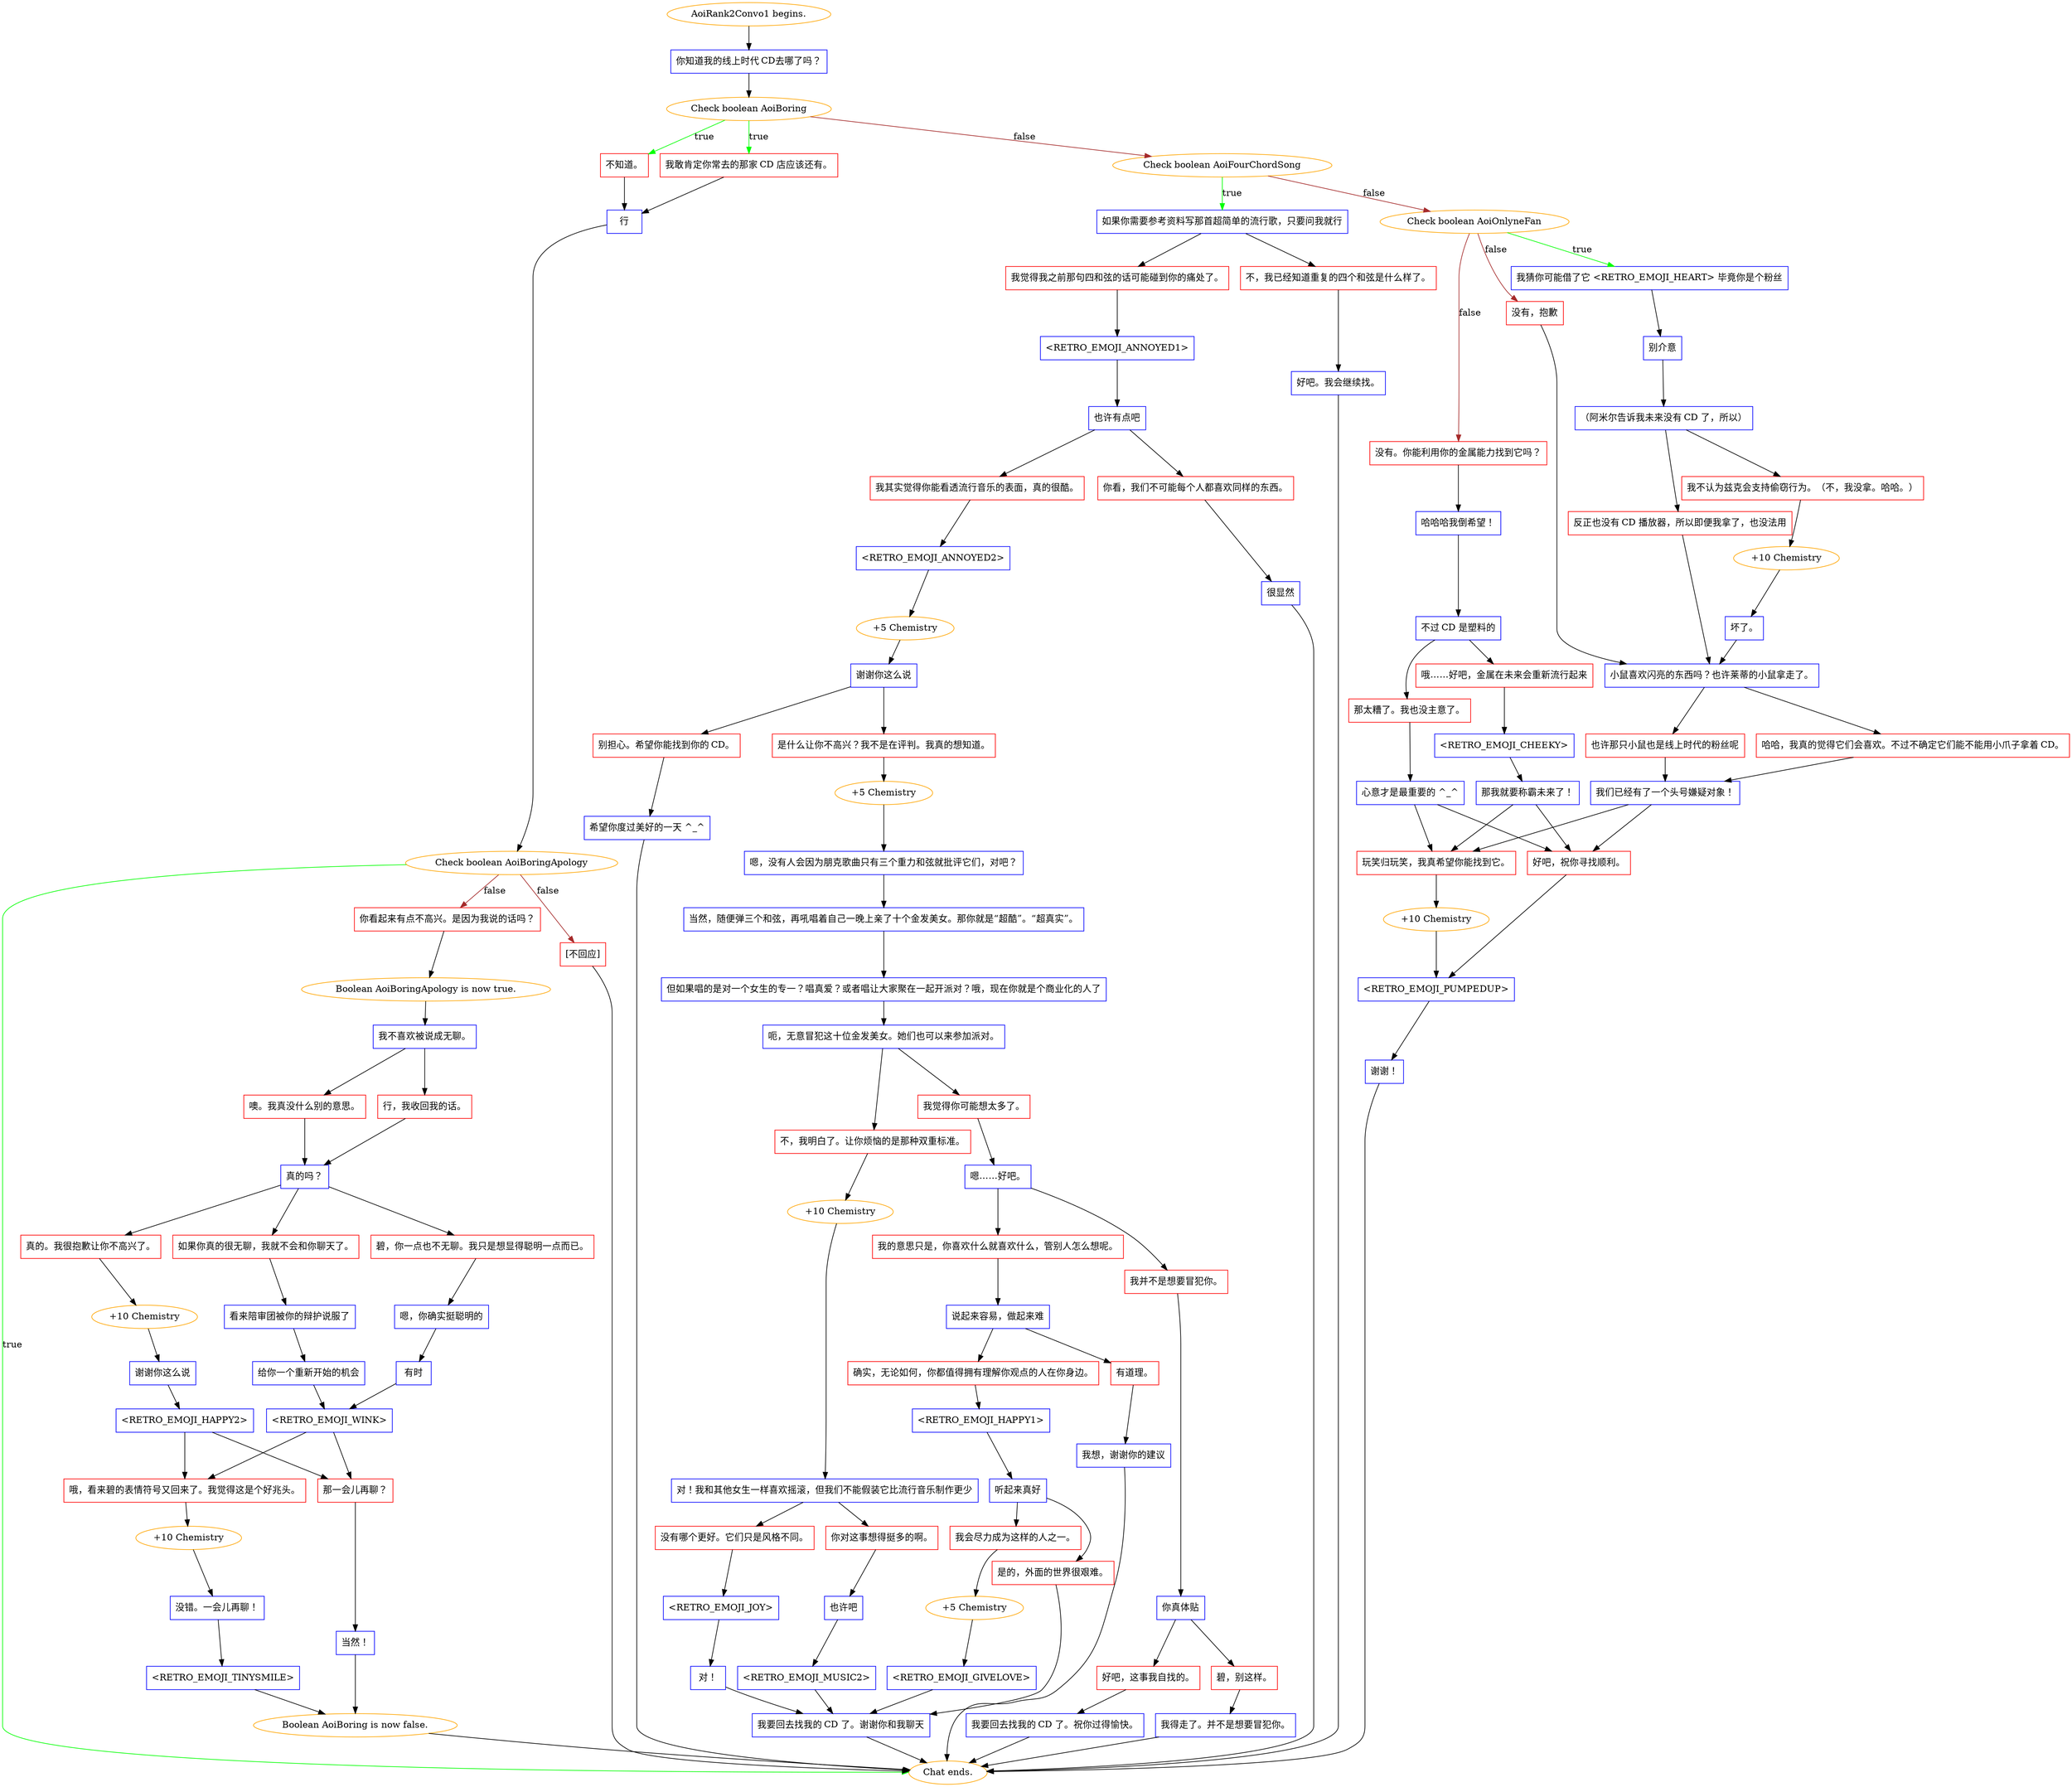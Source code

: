 digraph {
	"AoiRank2Convo1 begins." [color=orange];
		"AoiRank2Convo1 begins." -> j2576579939;
	j2576579939 [label="你知道我的线上时代 CD去哪了吗？",shape=box,color=blue];
		j2576579939 -> j1816172345;
	j1816172345 [label="Check boolean AoiBoring",color=orange];
		j1816172345 -> j3332122377 [label=true,color=green];
		j1816172345 -> j1623711722 [label=true,color=green];
		j1816172345 -> j1558244664 [label=false,color=brown];
	j3332122377 [label="不知道。",shape=box,color=red];
		j3332122377 -> j798965138;
	j1623711722 [label="我敢肯定你常去的那家 CD 店应该还有。",shape=box,color=red];
		j1623711722 -> j798965138;
	j1558244664 [label="Check boolean AoiFourChordSong",color=orange];
		j1558244664 -> j2631395674 [label=true,color=green];
		j1558244664 -> j482672680 [label=false,color=brown];
	j798965138 [label="行",shape=box,color=blue];
		j798965138 -> j3516684951;
	j2631395674 [label="如果你需要参考资料写那首超简单的流行歌，只要问我就行",shape=box,color=blue];
		j2631395674 -> j1490079886;
		j2631395674 -> j4198809389;
	j482672680 [label="Check boolean AoiOnlyneFan",color=orange];
		j482672680 -> j1425510367 [label=true,color=green];
		j482672680 -> j2937765160 [label=false,color=brown];
		j482672680 -> j892794272 [label=false,color=brown];
	j3516684951 [label="Check boolean AoiBoringApology",color=orange];
		j3516684951 -> "Chat ends." [label=true,color=green];
		j3516684951 -> j1278900121 [label=false,color=brown];
		j3516684951 -> j281483509 [label=false,color=brown];
	j1490079886 [label="我觉得我之前那句四和弦的话可能碰到你的痛处了。",shape=box,color=red];
		j1490079886 -> j1394693146;
	j4198809389 [label="不，我已经知道重复的四个和弦是什么样了。",shape=box,color=red];
		j4198809389 -> j3558804887;
	j1425510367 [label="我猜你可能借了它 <RETRO_EMOJI_HEART> 毕竟你是个粉丝",shape=box,color=blue];
		j1425510367 -> j3965852319;
	j2937765160 [label="没有，抱歉",shape=box,color=red];
		j2937765160 -> j3715428583;
	j892794272 [label="没有。你能利用你的金属能力找到它吗？",shape=box,color=red];
		j892794272 -> j2202339987;
	"Chat ends." [color=orange];
	j1278900121 [label="你看起来有点不高兴。是因为我说的话吗？",shape=box,color=red];
		j1278900121 -> j3070841051;
	j281483509 [label="[不回应]",shape=box,color=red];
		j281483509 -> "Chat ends.";
	j1394693146 [label="<RETRO_EMOJI_ANNOYED1>",shape=box,color=blue];
		j1394693146 -> j522618865;
	j3558804887 [label="好吧。我会继续找。",shape=box,color=blue];
		j3558804887 -> "Chat ends.";
	j3965852319 [label="别介意",shape=box,color=blue];
		j3965852319 -> j1128979574;
	j3715428583 [label="小鼠喜欢闪亮的东西吗？也许莱蒂的小鼠拿走了。",shape=box,color=blue];
		j3715428583 -> j1022308648;
		j3715428583 -> j706631244;
	j2202339987 [label="哈哈哈我倒希望！",shape=box,color=blue];
		j2202339987 -> j716839972;
	j3070841051 [label="Boolean AoiBoringApology is now true.",color=orange];
		j3070841051 -> j557208438;
	j522618865 [label="也许有点吧",shape=box,color=blue];
		j522618865 -> j1504956659;
		j522618865 -> j3043749650;
	j1128979574 [label="（阿米尔告诉我未来没有 CD 了，所以）",shape=box,color=blue];
		j1128979574 -> j3834470412;
		j1128979574 -> j789925989;
	j1022308648 [label="也许那只小鼠也是线上时代的粉丝呢",shape=box,color=red];
		j1022308648 -> j2703509504;
	j706631244 [label="哈哈，我真的觉得它们会喜欢。不过不确定它们能不能用小爪子拿着 CD。",shape=box,color=red];
		j706631244 -> j2703509504;
	j716839972 [label="不过 CD 是塑料的",shape=box,color=blue];
		j716839972 -> j1621741353;
		j716839972 -> j2209524538;
	j557208438 [label="我不喜欢被说成无聊。",shape=box,color=blue];
		j557208438 -> j2704758955;
		j557208438 -> j4031048669;
	j1504956659 [label="我其实觉得你能看透流行音乐的表面，真的很酷。",shape=box,color=red];
		j1504956659 -> j271574229;
	j3043749650 [label="你看，我们不可能每个人都喜欢同样的东西。",shape=box,color=red];
		j3043749650 -> j1911193793;
	j3834470412 [label="我不认为兹克会支持偷窃行为。（不，我没拿。哈哈。）",shape=box,color=red];
		j3834470412 -> j2018794992;
	j789925989 [label="反正也没有 CD 播放器，所以即便我拿了，也没法用",shape=box,color=red];
		j789925989 -> j3715428583;
	j2703509504 [label="我们已经有了一个头号嫌疑对象！",shape=box,color=blue];
		j2703509504 -> j1474857898;
		j2703509504 -> j3847152442;
	j1621741353 [label="哦……好吧，金属在未来会重新流行起来",shape=box,color=red];
		j1621741353 -> j1926093050;
	j2209524538 [label="那太糟了。我也没主意了。",shape=box,color=red];
		j2209524538 -> j2980834919;
	j2704758955 [label="噢。我真没什么别的意思。",shape=box,color=red];
		j2704758955 -> j2766798982;
	j4031048669 [label="行，我收回我的话。",shape=box,color=red];
		j4031048669 -> j2766798982;
	j271574229 [label="<RETRO_EMOJI_ANNOYED2>",shape=box,color=blue];
		j271574229 -> j3607312537;
	j1911193793 [label="很显然",shape=box,color=blue];
		j1911193793 -> "Chat ends.";
	j2018794992 [label="+10 Chemistry",color=orange];
		j2018794992 -> j2187310828;
	j1474857898 [label="玩笑归玩笑，我真希望你能找到它。",shape=box,color=red];
		j1474857898 -> j713962324;
	j3847152442 [label="好吧，祝你寻找顺利。",shape=box,color=red];
		j3847152442 -> j933287645;
	j1926093050 [label="<RETRO_EMOJI_CHEEKY>",shape=box,color=blue];
		j1926093050 -> j1708505680;
	j2980834919 [label="心意才是最重要的 ^_^",shape=box,color=blue];
		j2980834919 -> j1474857898;
		j2980834919 -> j3847152442;
	j2766798982 [label="真的吗？",shape=box,color=blue];
		j2766798982 -> j2942961490;
		j2766798982 -> j2995973476;
		j2766798982 -> j601068708;
	j3607312537 [label="+5 Chemistry",color=orange];
		j3607312537 -> j84244968;
	j2187310828 [label="坏了。",shape=box,color=blue];
		j2187310828 -> j3715428583;
	j713962324 [label="+10 Chemistry",color=orange];
		j713962324 -> j933287645;
	j933287645 [label="<RETRO_EMOJI_PUMPEDUP>",shape=box,color=blue];
		j933287645 -> j3751034229;
	j1708505680 [label="那我就要称霸未来了！",shape=box,color=blue];
		j1708505680 -> j1474857898;
		j1708505680 -> j3847152442;
	j2942961490 [label="真的。我很抱歉让你不高兴了。",shape=box,color=red];
		j2942961490 -> j2907730312;
	j2995973476 [label="碧，你一点也不无聊。我只是想显得聪明一点而已。",shape=box,color=red];
		j2995973476 -> j3335630765;
	j601068708 [label="如果你真的很无聊，我就不会和你聊天了。",shape=box,color=red];
		j601068708 -> j1068683824;
	j84244968 [label="谢谢你这么说",shape=box,color=blue];
		j84244968 -> j3061148058;
		j84244968 -> j1997466464;
	j3751034229 [label="谢谢！",shape=box,color=blue];
		j3751034229 -> "Chat ends.";
	j2907730312 [label="+10 Chemistry",color=orange];
		j2907730312 -> j17495065;
	j3335630765 [label="嗯，你确实挺聪明的",shape=box,color=blue];
		j3335630765 -> j2530046409;
	j1068683824 [label="看来陪审团被你的辩护说服了",shape=box,color=blue];
		j1068683824 -> j3646844214;
	j3061148058 [label="是什么让你不高兴？我不是在评判。我真的想知道。",shape=box,color=red];
		j3061148058 -> j1112855701;
	j1997466464 [label="别担心。希望你能找到你的 CD。",shape=box,color=red];
		j1997466464 -> j1048665299;
	j17495065 [label="谢谢你这么说",shape=box,color=blue];
		j17495065 -> j3120086048;
	j2530046409 [label="有时",shape=box,color=blue];
		j2530046409 -> j1910168209;
	j3646844214 [label="给你一个重新开始的机会",shape=box,color=blue];
		j3646844214 -> j1910168209;
	j1112855701 [label="+5 Chemistry",color=orange];
		j1112855701 -> j2116797404;
	j1048665299 [label="希望你度过美好的一天 ^_^",shape=box,color=blue];
		j1048665299 -> "Chat ends.";
	j3120086048 [label="<RETRO_EMOJI_HAPPY2>",shape=box,color=blue];
		j3120086048 -> j2584596766;
		j3120086048 -> j3918551317;
	j1910168209 [label="<RETRO_EMOJI_WINK>",shape=box,color=blue];
		j1910168209 -> j2584596766;
		j1910168209 -> j3918551317;
	j2116797404 [label="嗯，没有人会因为朋克歌曲只有三个重力和弦就批评它们，对吧？",shape=box,color=blue];
		j2116797404 -> j3073002292;
	j2584596766 [label="那一会儿再聊？",shape=box,color=red];
		j2584596766 -> j4055550387;
	j3918551317 [label="哦，看来碧的表情符号又回来了。我觉得这是个好兆头。",shape=box,color=red];
		j3918551317 -> j587462049;
	j3073002292 [label="当然，随便弹三个和弦，再吼唱着自己一晚上亲了十个金发美女。那你就是“超酷”。“超真实”。",shape=box,color=blue];
		j3073002292 -> j3697775297;
	j4055550387 [label="当然！",shape=box,color=blue];
		j4055550387 -> j1984221796;
	j587462049 [label="+10 Chemistry",color=orange];
		j587462049 -> j4065971638;
	j3697775297 [label="但如果唱的是对一个女生的专一？唱真爱？或者唱让大家聚在一起开派对？哦，现在你就是个商业化的人了",shape=box,color=blue];
		j3697775297 -> j2881381122;
	j1984221796 [label="Boolean AoiBoring is now false.",color=orange];
		j1984221796 -> "Chat ends.";
	j4065971638 [label="没错。一会儿再聊！",shape=box,color=blue];
		j4065971638 -> j3248434141;
	j2881381122 [label="呃，无意冒犯这十位金发美女。她们也可以来参加派对。",shape=box,color=blue];
		j2881381122 -> j1868790041;
		j2881381122 -> j1929459146;
	j3248434141 [label="<RETRO_EMOJI_TINYSMILE>",shape=box,color=blue];
		j3248434141 -> j1984221796;
	j1868790041 [label="不，我明白了。让你烦恼的是那种双重标准。",shape=box,color=red];
		j1868790041 -> j671898905;
	j1929459146 [label="我觉得你可能想太多了。",shape=box,color=red];
		j1929459146 -> j3633926227;
	j671898905 [label="+10 Chemistry",color=orange];
		j671898905 -> j2613701411;
	j3633926227 [label="嗯……好吧。",shape=box,color=blue];
		j3633926227 -> j4237443530;
		j3633926227 -> j2610284809;
	j2613701411 [label="对！我和其他女生一样喜欢摇滚，但我们不能假装它比流行音乐制作更少",shape=box,color=blue];
		j2613701411 -> j1958627527;
		j2613701411 -> j4290958399;
	j4237443530 [label="我的意思只是，你喜欢什么就喜欢什么，管别人怎么想呢。",shape=box,color=red];
		j4237443530 -> j2874452140;
	j2610284809 [label="我并不是想要冒犯你。",shape=box,color=red];
		j2610284809 -> j1860900749;
	j1958627527 [label="没有哪个更好。它们只是风格不同。",shape=box,color=red];
		j1958627527 -> j1540375053;
	j4290958399 [label="你对这事想得挺多的啊。",shape=box,color=red];
		j4290958399 -> j3978279358;
	j2874452140 [label="说起来容易，做起来难",shape=box,color=blue];
		j2874452140 -> j3418279757;
		j2874452140 -> j1967602900;
	j1860900749 [label="你真体贴",shape=box,color=blue];
		j1860900749 -> j2959149276;
		j1860900749 -> j2870725960;
	j1540375053 [label="<RETRO_EMOJI_JOY>",shape=box,color=blue];
		j1540375053 -> j924573444;
	j3978279358 [label="也许吧",shape=box,color=blue];
		j3978279358 -> j3460129608;
	j3418279757 [label="有道理。",shape=box,color=red];
		j3418279757 -> j1143536041;
	j1967602900 [label="确实，无论如何，你都值得拥有理解你观点的人在你身边。",shape=box,color=red];
		j1967602900 -> j4166201397;
	j2959149276 [label="好吧，这事我自找的。",shape=box,color=red];
		j2959149276 -> j1632494020;
	j2870725960 [label="碧，别这样。",shape=box,color=red];
		j2870725960 -> j339492580;
	j924573444 [label="对！",shape=box,color=blue];
		j924573444 -> j2131412089;
	j3460129608 [label="<RETRO_EMOJI_MUSIC2>",shape=box,color=blue];
		j3460129608 -> j2131412089;
	j1143536041 [label="我想，谢谢你的建议",shape=box,color=blue];
		j1143536041 -> "Chat ends.";
	j4166201397 [label="<RETRO_EMOJI_HAPPY1>",shape=box,color=blue];
		j4166201397 -> j200406648;
	j1632494020 [label="我要回去找我的 CD 了。祝你过得愉快。",shape=box,color=blue];
		j1632494020 -> "Chat ends.";
	j339492580 [label="我得走了。并不是想要冒犯你。",shape=box,color=blue];
		j339492580 -> "Chat ends.";
	j2131412089 [label="我要回去找我的 CD 了。谢谢你和我聊天",shape=box,color=blue];
		j2131412089 -> "Chat ends.";
	j200406648 [label="听起来真好",shape=box,color=blue];
		j200406648 -> j3511564868;
		j200406648 -> j442865027;
	j3511564868 [label="我会尽力成为这样的人之一。",shape=box,color=red];
		j3511564868 -> j2796580662;
	j442865027 [label="是的，外面的世界很艰难。",shape=box,color=red];
		j442865027 -> j2131412089;
	j2796580662 [label="+5 Chemistry",color=orange];
		j2796580662 -> j3411034140;
	j3411034140 [label="<RETRO_EMOJI_GIVELOVE>",shape=box,color=blue];
		j3411034140 -> j2131412089;
}